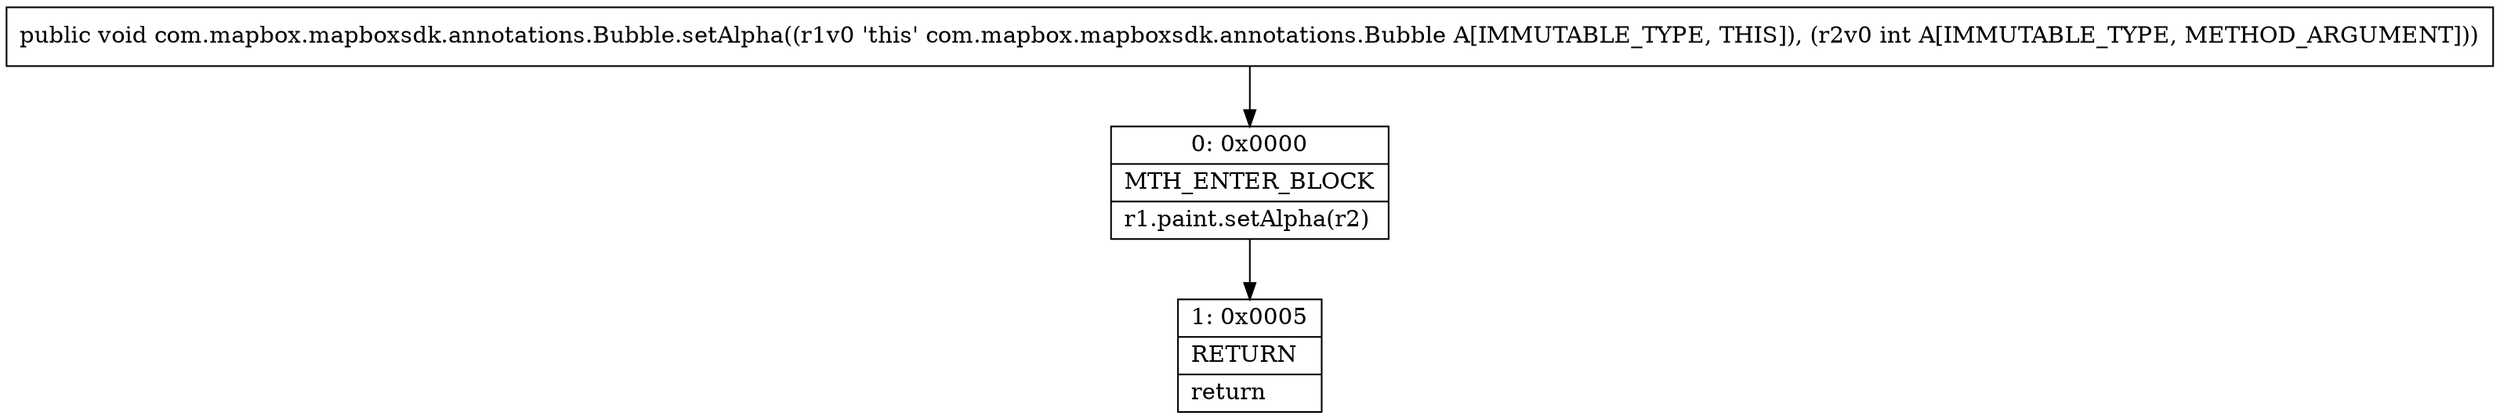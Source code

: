 digraph "CFG forcom.mapbox.mapboxsdk.annotations.Bubble.setAlpha(I)V" {
Node_0 [shape=record,label="{0\:\ 0x0000|MTH_ENTER_BLOCK\l|r1.paint.setAlpha(r2)\l}"];
Node_1 [shape=record,label="{1\:\ 0x0005|RETURN\l|return\l}"];
MethodNode[shape=record,label="{public void com.mapbox.mapboxsdk.annotations.Bubble.setAlpha((r1v0 'this' com.mapbox.mapboxsdk.annotations.Bubble A[IMMUTABLE_TYPE, THIS]), (r2v0 int A[IMMUTABLE_TYPE, METHOD_ARGUMENT])) }"];
MethodNode -> Node_0;
Node_0 -> Node_1;
}

